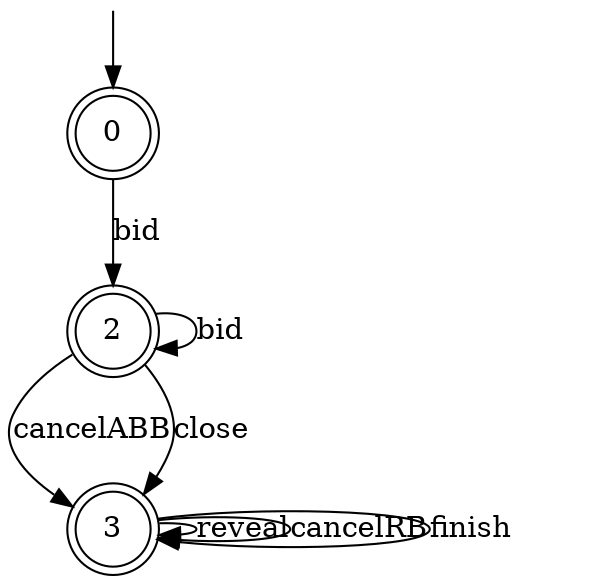 digraph g {

	s0 [shape="doublecircle" label="0"];
	s2 [shape="doublecircle" label="2"];
	s3 [shape="doublecircle" label="3"];
	s0 -> s2 [label="bid"];
	s2 -> s3 [label="cancelABB"];
	s2 -> s2 [label="bid"];
	s2 -> s3 [label="close"];
	s3 -> s3 [label="reveal"];
	s3 -> s3 [label="cancelRB"];
	s3 -> s3 [label="finish"];

__start0 [label="" shape="none" width="0" height="0"];
__start0 -> s0;

}

